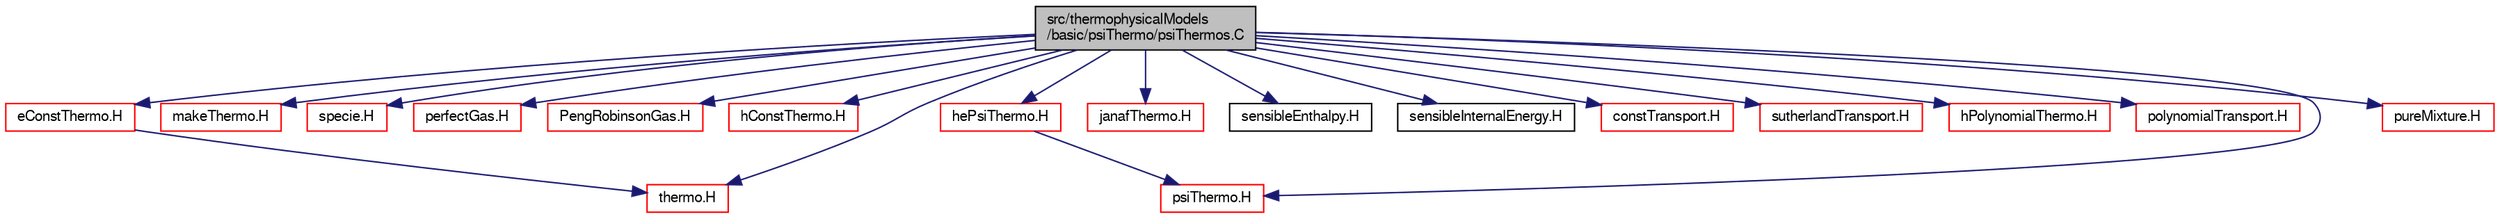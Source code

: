 digraph "src/thermophysicalModels/basic/psiThermo/psiThermos.C"
{
  bgcolor="transparent";
  edge [fontname="FreeSans",fontsize="10",labelfontname="FreeSans",labelfontsize="10"];
  node [fontname="FreeSans",fontsize="10",shape=record];
  Node0 [label="src/thermophysicalModels\l/basic/psiThermo/psiThermos.C",height=0.2,width=0.4,color="black", fillcolor="grey75", style="filled", fontcolor="black"];
  Node0 -> Node1 [color="midnightblue",fontsize="10",style="solid",fontname="FreeSans"];
  Node1 [label="psiThermo.H",height=0.2,width=0.4,color="red",URL="$a15461.html"];
  Node0 -> Node304 [color="midnightblue",fontsize="10",style="solid",fontname="FreeSans"];
  Node304 [label="makeThermo.H",height=0.2,width=0.4,color="red",URL="$a15431.html",tooltip="Macros for creating basic fluid thermo packages. "];
  Node0 -> Node306 [color="midnightblue",fontsize="10",style="solid",fontname="FreeSans"];
  Node306 [label="specie.H",height=0.2,width=0.4,color="red",URL="$a16589.html"];
  Node0 -> Node308 [color="midnightblue",fontsize="10",style="solid",fontname="FreeSans"];
  Node308 [label="perfectGas.H",height=0.2,width=0.4,color="red",URL="$a16445.html"];
  Node0 -> Node310 [color="midnightblue",fontsize="10",style="solid",fontname="FreeSans"];
  Node310 [label="PengRobinsonGas.H",height=0.2,width=0.4,color="red",URL="$a16427.html"];
  Node0 -> Node313 [color="midnightblue",fontsize="10",style="solid",fontname="FreeSans"];
  Node313 [label="hConstThermo.H",height=0.2,width=0.4,color="red",URL="$a16616.html"];
  Node0 -> Node315 [color="midnightblue",fontsize="10",style="solid",fontname="FreeSans"];
  Node315 [label="eConstThermo.H",height=0.2,width=0.4,color="red",URL="$a16607.html"];
  Node315 -> Node316 [color="midnightblue",fontsize="10",style="solid",fontname="FreeSans"];
  Node316 [label="thermo.H",height=0.2,width=0.4,color="red",URL="$a16658.html"];
  Node0 -> Node319 [color="midnightblue",fontsize="10",style="solid",fontname="FreeSans"];
  Node319 [label="janafThermo.H",height=0.2,width=0.4,color="red",URL="$a16643.html"];
  Node0 -> Node321 [color="midnightblue",fontsize="10",style="solid",fontname="FreeSans"];
  Node321 [label="sensibleEnthalpy.H",height=0.2,width=0.4,color="black",URL="$a16649.html"];
  Node0 -> Node322 [color="midnightblue",fontsize="10",style="solid",fontname="FreeSans"];
  Node322 [label="sensibleInternalEnergy.H",height=0.2,width=0.4,color="black",URL="$a16652.html"];
  Node0 -> Node316 [color="midnightblue",fontsize="10",style="solid",fontname="FreeSans"];
  Node0 -> Node323 [color="midnightblue",fontsize="10",style="solid",fontname="FreeSans"];
  Node323 [label="constTransport.H",height=0.2,width=0.4,color="red",URL="$a16667.html"];
  Node0 -> Node325 [color="midnightblue",fontsize="10",style="solid",fontname="FreeSans"];
  Node325 [label="sutherlandTransport.H",height=0.2,width=0.4,color="red",URL="$a16685.html"];
  Node0 -> Node327 [color="midnightblue",fontsize="10",style="solid",fontname="FreeSans"];
  Node327 [label="hPolynomialThermo.H",height=0.2,width=0.4,color="red",URL="$a16634.html"];
  Node0 -> Node330 [color="midnightblue",fontsize="10",style="solid",fontname="FreeSans"];
  Node330 [label="polynomialTransport.H",height=0.2,width=0.4,color="red",URL="$a16676.html"];
  Node0 -> Node332 [color="midnightblue",fontsize="10",style="solid",fontname="FreeSans"];
  Node332 [label="hePsiThermo.H",height=0.2,width=0.4,color="red",URL="$a15455.html"];
  Node332 -> Node1 [color="midnightblue",fontsize="10",style="solid",fontname="FreeSans"];
  Node0 -> Node335 [color="midnightblue",fontsize="10",style="solid",fontname="FreeSans"];
  Node335 [label="pureMixture.H",height=0.2,width=0.4,color="red",URL="$a15449.html"];
}
